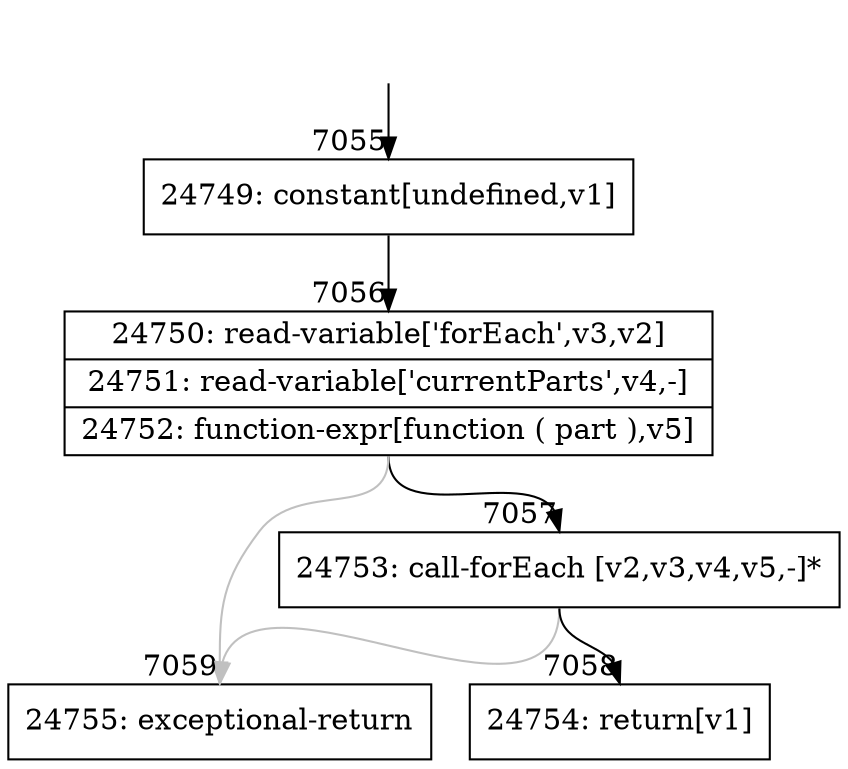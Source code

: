 digraph {
rankdir="TD"
BB_entry582[shape=none,label=""];
BB_entry582 -> BB7055 [tailport=s, headport=n, headlabel="    7055"]
BB7055 [shape=record label="{24749: constant[undefined,v1]}" ] 
BB7055 -> BB7056 [tailport=s, headport=n, headlabel="      7056"]
BB7056 [shape=record label="{24750: read-variable['forEach',v3,v2]|24751: read-variable['currentParts',v4,-]|24752: function-expr[function ( part ),v5]}" ] 
BB7056 -> BB7057 [tailport=s, headport=n, headlabel="      7057"]
BB7056 -> BB7059 [tailport=s, headport=n, color=gray, headlabel="      7059"]
BB7057 [shape=record label="{24753: call-forEach [v2,v3,v4,v5,-]*}" ] 
BB7057 -> BB7058 [tailport=s, headport=n, headlabel="      7058"]
BB7057 -> BB7059 [tailport=s, headport=n, color=gray]
BB7058 [shape=record label="{24754: return[v1]}" ] 
BB7059 [shape=record label="{24755: exceptional-return}" ] 
//#$~ 13068
}
